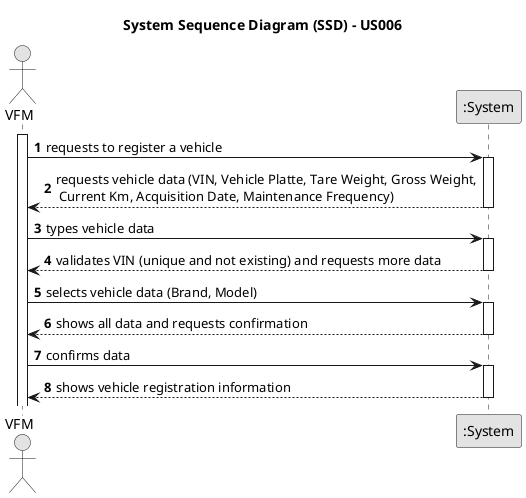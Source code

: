 @startuml
skinparam monochrome true
skinparam packageStyle rectangle
skinparam shadowing false

title System Sequence Diagram (SSD) - US006

autonumber

actor "VFM" as VFM
participant ":System" as System

activate VFM

    VFM -> System : requests to register a vehicle
    activate System

        System --> VFM : requests vehicle data (VIN, Vehicle Platte, Tare Weight, Gross Weight,\n Current Km, Acquisition Date, Maintenance Frequency)
    deactivate System

    VFM -> System : types vehicle data
    activate System

        System --> VFM : validates VIN (unique and not existing) and requests more data
    deactivate System

    VFM -> System : selects vehicle data (Brand, Model)
        activate System

        System --> VFM : shows all data and requests confirmation
    deactivate System

    VFM -> System : confirms data
    activate System

        System --> VFM :  shows vehicle registration information
    deactivate System

@enduml
